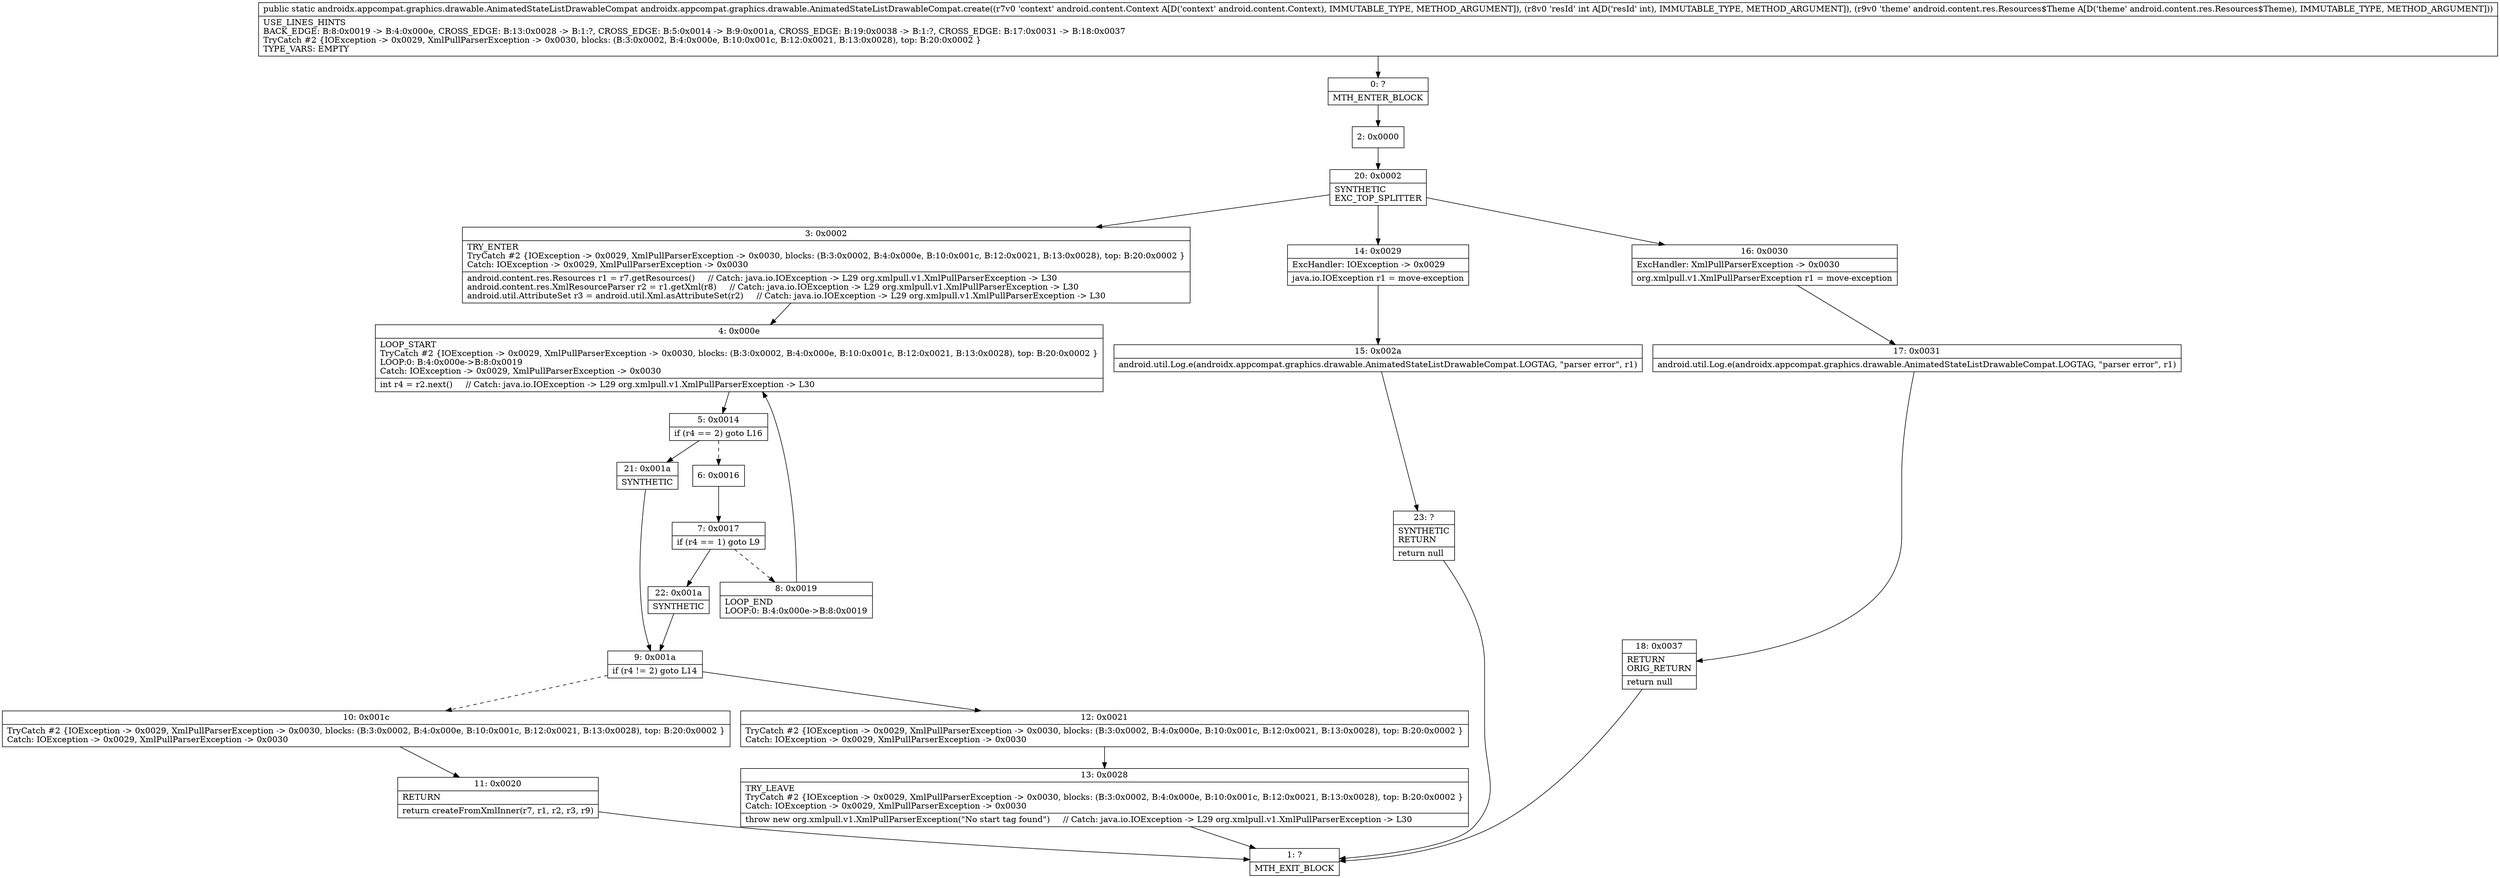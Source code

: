 digraph "CFG forandroidx.appcompat.graphics.drawable.AnimatedStateListDrawableCompat.create(Landroid\/content\/Context;ILandroid\/content\/res\/Resources$Theme;)Landroidx\/appcompat\/graphics\/drawable\/AnimatedStateListDrawableCompat;" {
Node_0 [shape=record,label="{0\:\ ?|MTH_ENTER_BLOCK\l}"];
Node_2 [shape=record,label="{2\:\ 0x0000}"];
Node_20 [shape=record,label="{20\:\ 0x0002|SYNTHETIC\lEXC_TOP_SPLITTER\l}"];
Node_3 [shape=record,label="{3\:\ 0x0002|TRY_ENTER\lTryCatch #2 \{IOException \-\> 0x0029, XmlPullParserException \-\> 0x0030, blocks: (B:3:0x0002, B:4:0x000e, B:10:0x001c, B:12:0x0021, B:13:0x0028), top: B:20:0x0002 \}\lCatch: IOException \-\> 0x0029, XmlPullParserException \-\> 0x0030\l|android.content.res.Resources r1 = r7.getResources()     \/\/ Catch: java.io.IOException \-\> L29 org.xmlpull.v1.XmlPullParserException \-\> L30\landroid.content.res.XmlResourceParser r2 = r1.getXml(r8)     \/\/ Catch: java.io.IOException \-\> L29 org.xmlpull.v1.XmlPullParserException \-\> L30\landroid.util.AttributeSet r3 = android.util.Xml.asAttributeSet(r2)     \/\/ Catch: java.io.IOException \-\> L29 org.xmlpull.v1.XmlPullParserException \-\> L30\l}"];
Node_4 [shape=record,label="{4\:\ 0x000e|LOOP_START\lTryCatch #2 \{IOException \-\> 0x0029, XmlPullParserException \-\> 0x0030, blocks: (B:3:0x0002, B:4:0x000e, B:10:0x001c, B:12:0x0021, B:13:0x0028), top: B:20:0x0002 \}\lLOOP:0: B:4:0x000e\-\>B:8:0x0019\lCatch: IOException \-\> 0x0029, XmlPullParserException \-\> 0x0030\l|int r4 = r2.next()     \/\/ Catch: java.io.IOException \-\> L29 org.xmlpull.v1.XmlPullParserException \-\> L30\l}"];
Node_5 [shape=record,label="{5\:\ 0x0014|if (r4 == 2) goto L16\l}"];
Node_6 [shape=record,label="{6\:\ 0x0016}"];
Node_7 [shape=record,label="{7\:\ 0x0017|if (r4 == 1) goto L9\l}"];
Node_8 [shape=record,label="{8\:\ 0x0019|LOOP_END\lLOOP:0: B:4:0x000e\-\>B:8:0x0019\l}"];
Node_22 [shape=record,label="{22\:\ 0x001a|SYNTHETIC\l}"];
Node_9 [shape=record,label="{9\:\ 0x001a|if (r4 != 2) goto L14\l}"];
Node_10 [shape=record,label="{10\:\ 0x001c|TryCatch #2 \{IOException \-\> 0x0029, XmlPullParserException \-\> 0x0030, blocks: (B:3:0x0002, B:4:0x000e, B:10:0x001c, B:12:0x0021, B:13:0x0028), top: B:20:0x0002 \}\lCatch: IOException \-\> 0x0029, XmlPullParserException \-\> 0x0030\l}"];
Node_11 [shape=record,label="{11\:\ 0x0020|RETURN\l|return createFromXmlInner(r7, r1, r2, r3, r9)\l}"];
Node_1 [shape=record,label="{1\:\ ?|MTH_EXIT_BLOCK\l}"];
Node_12 [shape=record,label="{12\:\ 0x0021|TryCatch #2 \{IOException \-\> 0x0029, XmlPullParserException \-\> 0x0030, blocks: (B:3:0x0002, B:4:0x000e, B:10:0x001c, B:12:0x0021, B:13:0x0028), top: B:20:0x0002 \}\lCatch: IOException \-\> 0x0029, XmlPullParserException \-\> 0x0030\l}"];
Node_13 [shape=record,label="{13\:\ 0x0028|TRY_LEAVE\lTryCatch #2 \{IOException \-\> 0x0029, XmlPullParserException \-\> 0x0030, blocks: (B:3:0x0002, B:4:0x000e, B:10:0x001c, B:12:0x0021, B:13:0x0028), top: B:20:0x0002 \}\lCatch: IOException \-\> 0x0029, XmlPullParserException \-\> 0x0030\l|throw new org.xmlpull.v1.XmlPullParserException(\"No start tag found\")     \/\/ Catch: java.io.IOException \-\> L29 org.xmlpull.v1.XmlPullParserException \-\> L30\l}"];
Node_21 [shape=record,label="{21\:\ 0x001a|SYNTHETIC\l}"];
Node_14 [shape=record,label="{14\:\ 0x0029|ExcHandler: IOException \-\> 0x0029\l|java.io.IOException r1 = move\-exception\l}"];
Node_15 [shape=record,label="{15\:\ 0x002a|android.util.Log.e(androidx.appcompat.graphics.drawable.AnimatedStateListDrawableCompat.LOGTAG, \"parser error\", r1)\l}"];
Node_23 [shape=record,label="{23\:\ ?|SYNTHETIC\lRETURN\l|return null\l}"];
Node_16 [shape=record,label="{16\:\ 0x0030|ExcHandler: XmlPullParserException \-\> 0x0030\l|org.xmlpull.v1.XmlPullParserException r1 = move\-exception\l}"];
Node_17 [shape=record,label="{17\:\ 0x0031|android.util.Log.e(androidx.appcompat.graphics.drawable.AnimatedStateListDrawableCompat.LOGTAG, \"parser error\", r1)\l}"];
Node_18 [shape=record,label="{18\:\ 0x0037|RETURN\lORIG_RETURN\l|return null\l}"];
MethodNode[shape=record,label="{public static androidx.appcompat.graphics.drawable.AnimatedStateListDrawableCompat androidx.appcompat.graphics.drawable.AnimatedStateListDrawableCompat.create((r7v0 'context' android.content.Context A[D('context' android.content.Context), IMMUTABLE_TYPE, METHOD_ARGUMENT]), (r8v0 'resId' int A[D('resId' int), IMMUTABLE_TYPE, METHOD_ARGUMENT]), (r9v0 'theme' android.content.res.Resources$Theme A[D('theme' android.content.res.Resources$Theme), IMMUTABLE_TYPE, METHOD_ARGUMENT]))  | USE_LINES_HINTS\lBACK_EDGE: B:8:0x0019 \-\> B:4:0x000e, CROSS_EDGE: B:13:0x0028 \-\> B:1:?, CROSS_EDGE: B:5:0x0014 \-\> B:9:0x001a, CROSS_EDGE: B:19:0x0038 \-\> B:1:?, CROSS_EDGE: B:17:0x0031 \-\> B:18:0x0037\lTryCatch #2 \{IOException \-\> 0x0029, XmlPullParserException \-\> 0x0030, blocks: (B:3:0x0002, B:4:0x000e, B:10:0x001c, B:12:0x0021, B:13:0x0028), top: B:20:0x0002 \}\lTYPE_VARS: EMPTY\l}"];
MethodNode -> Node_0;Node_0 -> Node_2;
Node_2 -> Node_20;
Node_20 -> Node_3;
Node_20 -> Node_14;
Node_20 -> Node_16;
Node_3 -> Node_4;
Node_4 -> Node_5;
Node_5 -> Node_6[style=dashed];
Node_5 -> Node_21;
Node_6 -> Node_7;
Node_7 -> Node_8[style=dashed];
Node_7 -> Node_22;
Node_8 -> Node_4;
Node_22 -> Node_9;
Node_9 -> Node_10[style=dashed];
Node_9 -> Node_12;
Node_10 -> Node_11;
Node_11 -> Node_1;
Node_12 -> Node_13;
Node_13 -> Node_1;
Node_21 -> Node_9;
Node_14 -> Node_15;
Node_15 -> Node_23;
Node_23 -> Node_1;
Node_16 -> Node_17;
Node_17 -> Node_18;
Node_18 -> Node_1;
}

